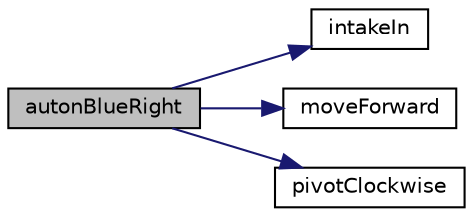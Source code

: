 digraph "autonBlueRight"
{
  edge [fontname="Helvetica",fontsize="10",labelfontname="Helvetica",labelfontsize="10"];
  node [fontname="Helvetica",fontsize="10",shape=record];
  rankdir="LR";
  Node0 [label="autonBlueRight",height=0.2,width=0.4,color="black", fillcolor="grey75", style="filled", fontcolor="black"];
  Node0 -> Node1 [color="midnightblue",fontsize="10",style="solid",fontname="Helvetica"];
  Node1 [label="intakeIn",height=0.2,width=0.4,color="black", fillcolor="white", style="filled",URL="$da/d0b/drive_8h_aa0846c73538fc48569a7c7c3689a59f0.html#aa0846c73538fc48569a7c7c3689a59f0"];
  Node0 -> Node2 [color="midnightblue",fontsize="10",style="solid",fontname="Helvetica"];
  Node2 [label="moveForward",height=0.2,width=0.4,color="black", fillcolor="white", style="filled",URL="$db/ddf/auton_8cpp_af5833bec4b862d3da7fc3700ca7d2a6b.html#af5833bec4b862d3da7fc3700ca7d2a6b"];
  Node0 -> Node3 [color="midnightblue",fontsize="10",style="solid",fontname="Helvetica"];
  Node3 [label="pivotClockwise",height=0.2,width=0.4,color="black", fillcolor="white", style="filled",URL="$db/ddf/auton_8cpp_a362446334157b1edf93062607b0f5e4c.html#a362446334157b1edf93062607b0f5e4c"];
}
